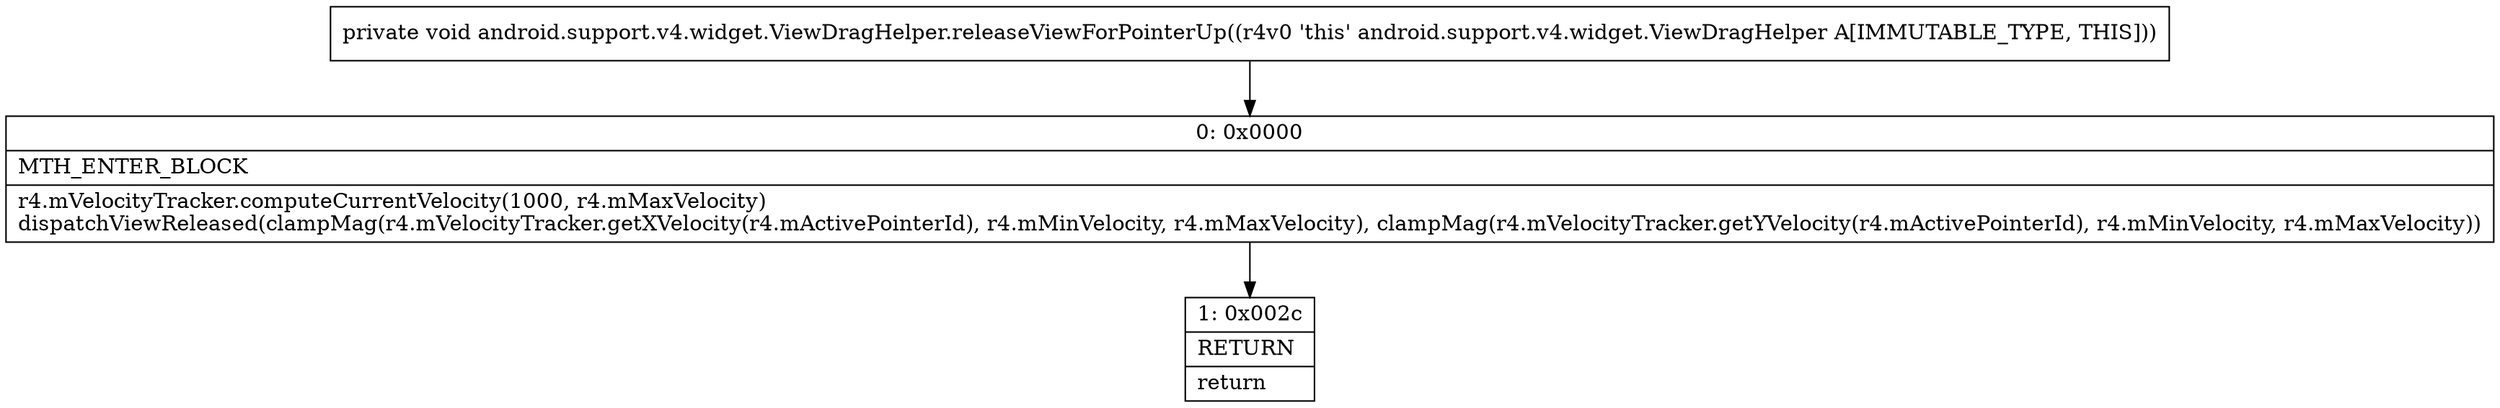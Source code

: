 digraph "CFG forandroid.support.v4.widget.ViewDragHelper.releaseViewForPointerUp()V" {
Node_0 [shape=record,label="{0\:\ 0x0000|MTH_ENTER_BLOCK\l|r4.mVelocityTracker.computeCurrentVelocity(1000, r4.mMaxVelocity)\ldispatchViewReleased(clampMag(r4.mVelocityTracker.getXVelocity(r4.mActivePointerId), r4.mMinVelocity, r4.mMaxVelocity), clampMag(r4.mVelocityTracker.getYVelocity(r4.mActivePointerId), r4.mMinVelocity, r4.mMaxVelocity))\l}"];
Node_1 [shape=record,label="{1\:\ 0x002c|RETURN\l|return\l}"];
MethodNode[shape=record,label="{private void android.support.v4.widget.ViewDragHelper.releaseViewForPointerUp((r4v0 'this' android.support.v4.widget.ViewDragHelper A[IMMUTABLE_TYPE, THIS])) }"];
MethodNode -> Node_0;
Node_0 -> Node_1;
}

